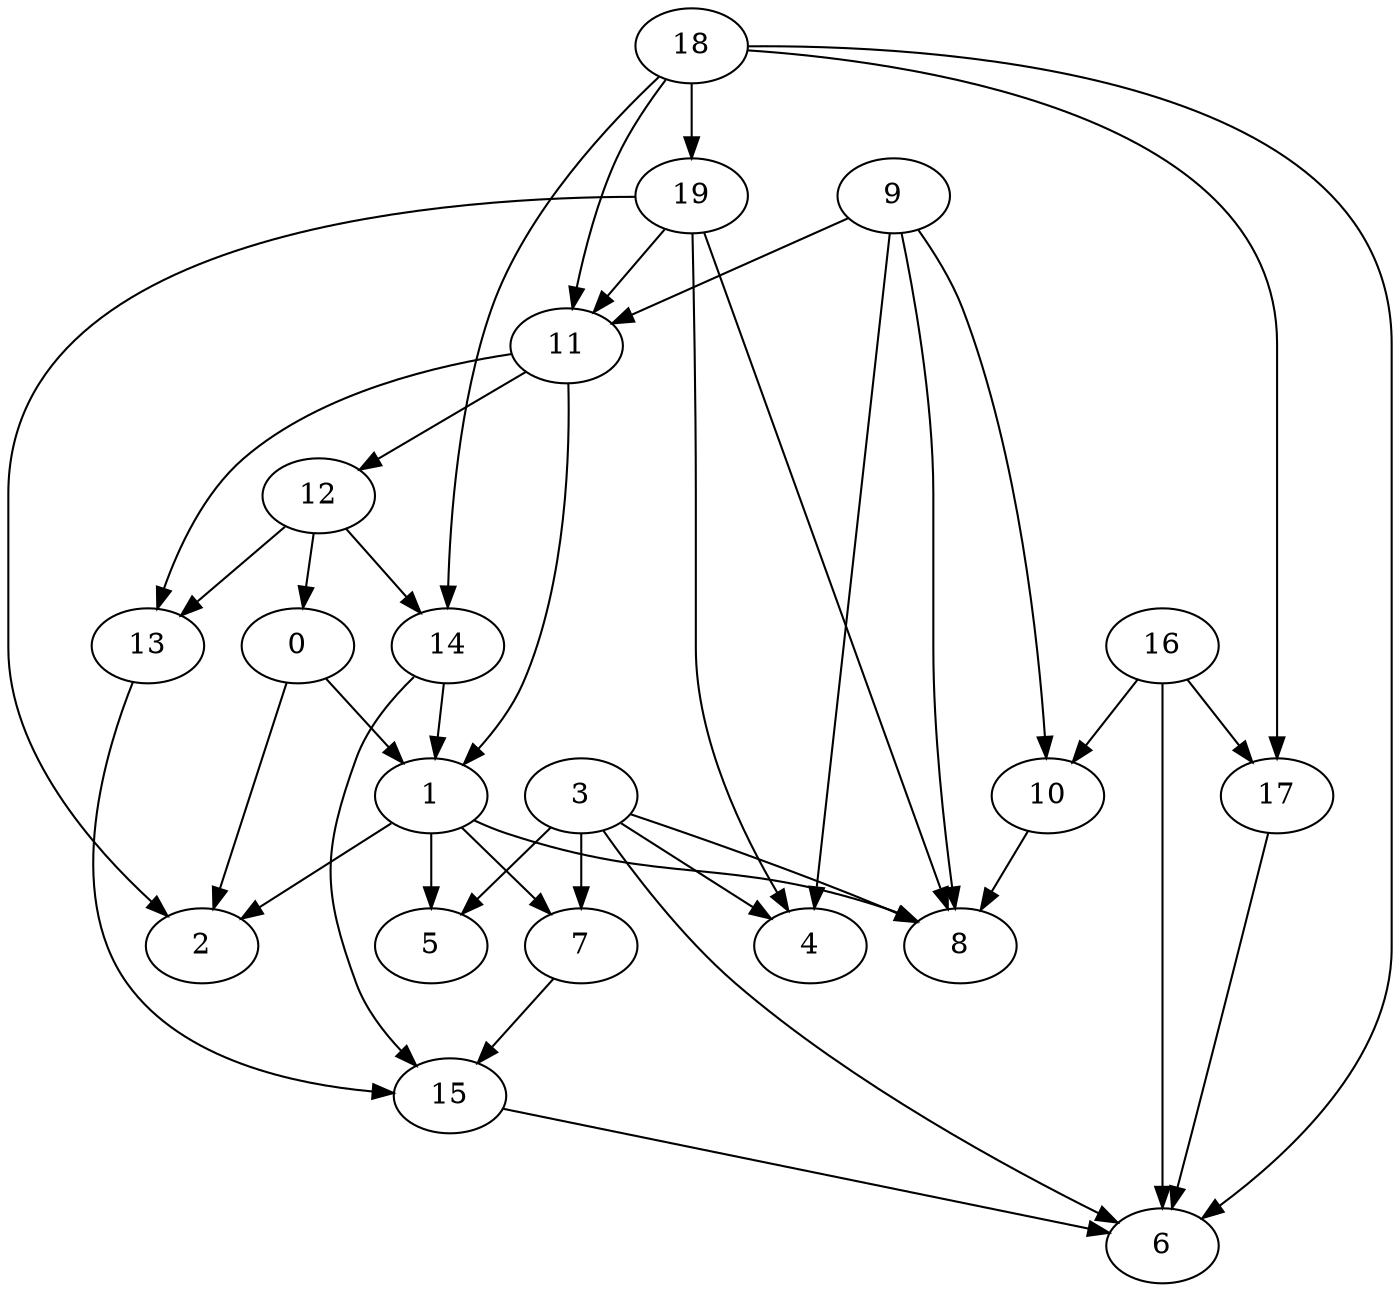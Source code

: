 strict digraph "" {
	0	 [pos="64.51694965362549,51.3633131980896"];
	1	 [pos="65.81116318702698,92.00530052185059"];
	0 -> 1;
	2	 [pos="90.98013639450073,10.394065827131271"];
	0 -> 2;
	1 -> 2;
	5	 [pos="14.938309788703918,54.9757719039917"];
	1 -> 5;
	7	 [pos="65.56304693222046,89.27913308143616"];
	1 -> 7;
	8	 [pos="76.46710872650146,48.56850504875183"];
	1 -> 8;
	3	 [pos="62.451767921447754,99.24122095108032"];
	4	 [pos="60.93977093696594,93.96690726280212"];
	3 -> 4;
	3 -> 5;
	6	 [pos="99.7398853302002,19.66870427131653"];
	3 -> 6;
	3 -> 7;
	3 -> 8;
	15	 [pos="27.582067251205444,40.7380610704422"];
	7 -> 15;
	9	 [pos="89.90960121154785,9.202110767364502"];
	9 -> 4;
	9 -> 8;
	10	 [pos="44.11439001560211,50.04563331604004"];
	9 -> 10;
	11	 [pos="74.04696345329285,50.91069936752319"];
	9 -> 11;
	10 -> 8;
	11 -> 1;
	12	 [pos="50.19686222076416,26.036188006401062"];
	11 -> 12;
	13	 [pos="68.7912106513977,35.82549691200256"];
	11 -> 13;
	12 -> 0;
	12 -> 13;
	14	 [pos="88.61572742462158,39.051616191864014"];
	12 -> 14;
	13 -> 15;
	14 -> 1;
	14 -> 15;
	15 -> 6;
	16	 [pos="80.12679815292358,84.39999222755432"];
	16 -> 6;
	16 -> 10;
	17	 [pos="81.83143138885498,58.73482823371887"];
	16 -> 17;
	17 -> 6;
	18	 [pos="49.558308720588684,13.333076238632202"];
	18 -> 6;
	18 -> 11;
	18 -> 14;
	18 -> 17;
	19	 [pos="70.46070694923401,30.463531613349915"];
	18 -> 19;
	19 -> 2;
	19 -> 4;
	19 -> 8;
	19 -> 11;
}
